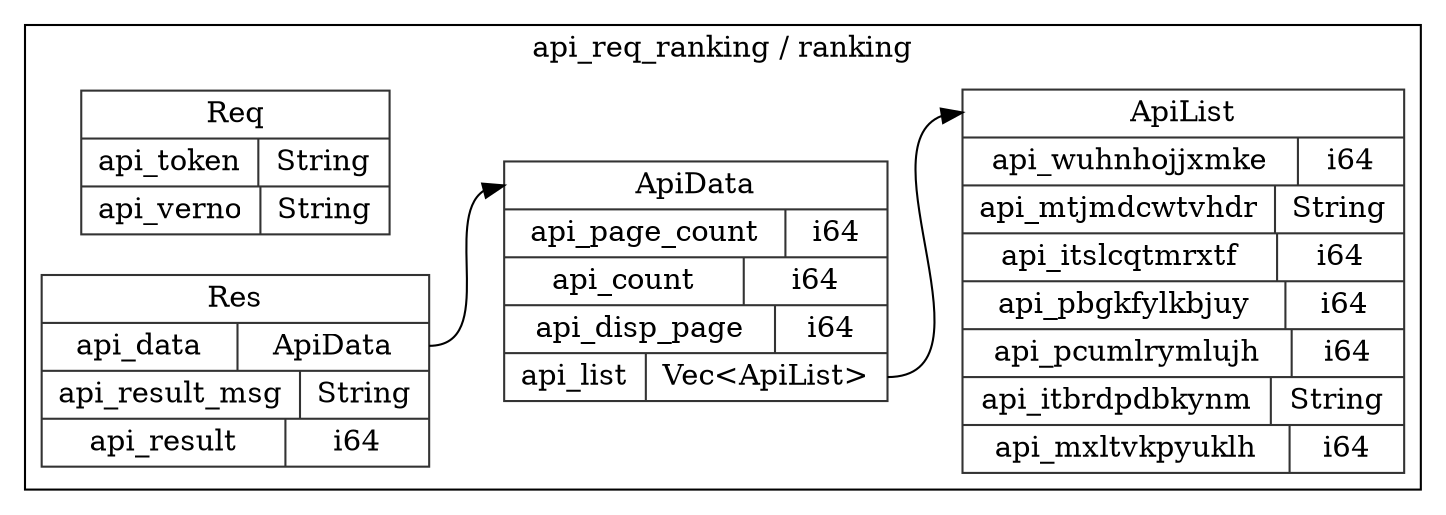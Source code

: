 digraph {
  rankdir=LR;
  subgraph cluster_0 {
    label="api_req_ranking / ranking";
    node [style="filled", color=white, style="solid", color=gray20];
    api_req_ranking__ranking__Req [label="<Req> Req  | { api_token | <api_token> String } | { api_verno | <api_verno> String }", shape=record];
    api_req_ranking__ranking__ApiData [label="<ApiData> ApiData  | { api_page_count | <api_page_count> i64 } | { api_count | <api_count> i64 } | { api_disp_page | <api_disp_page> i64 } | { api_list | <api_list> Vec\<ApiList\> }", shape=record];
    api_req_ranking__ranking__ApiList;
    api_req_ranking__ranking__ApiData:api_list:e -> api_req_ranking__ranking__ApiList:ApiList:w;
    api_req_ranking__ranking__Res [label="<Res> Res  | { api_data | <api_data> ApiData } | { api_result_msg | <api_result_msg> String } | { api_result | <api_result> i64 }", shape=record];
    api_req_ranking__ranking__Res:api_data:e -> api_req_ranking__ranking__ApiData:ApiData:w;
    api_req_ranking__ranking__ApiList [label="<ApiList> ApiList  | { api_wuhnhojjxmke | <api_wuhnhojjxmke> i64 } | { api_mtjmdcwtvhdr | <api_mtjmdcwtvhdr> String } | { api_itslcqtmrxtf | <api_itslcqtmrxtf> i64 } | { api_pbgkfylkbjuy | <api_pbgkfylkbjuy> i64 } | { api_pcumlrymlujh | <api_pcumlrymlujh> i64 } | { api_itbrdpdbkynm | <api_itbrdpdbkynm> String } | { api_mxltvkpyuklh | <api_mxltvkpyuklh> i64 }", shape=record];
  }
}
